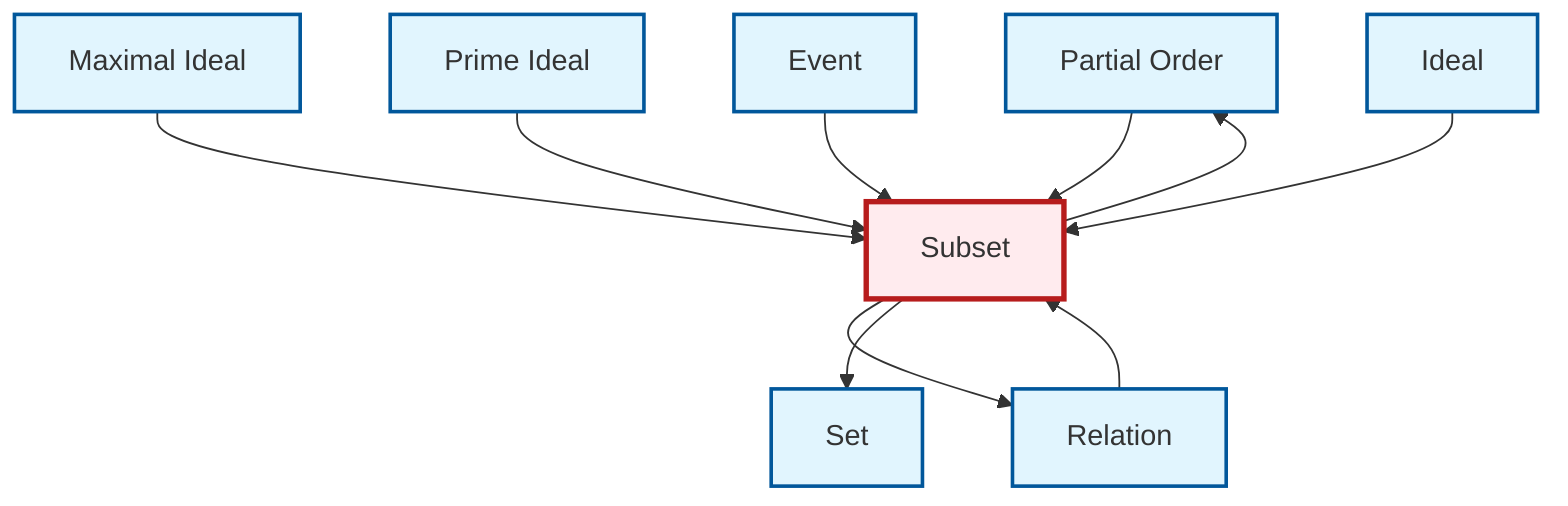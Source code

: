 graph TD
    classDef definition fill:#e1f5fe,stroke:#01579b,stroke-width:2px
    classDef theorem fill:#f3e5f5,stroke:#4a148c,stroke-width:2px
    classDef axiom fill:#fff3e0,stroke:#e65100,stroke-width:2px
    classDef example fill:#e8f5e9,stroke:#1b5e20,stroke-width:2px
    classDef current fill:#ffebee,stroke:#b71c1c,stroke-width:3px
    def-partial-order["Partial Order"]:::definition
    def-maximal-ideal["Maximal Ideal"]:::definition
    def-event["Event"]:::definition
    def-subset["Subset"]:::definition
    def-set["Set"]:::definition
    def-prime-ideal["Prime Ideal"]:::definition
    def-ideal["Ideal"]:::definition
    def-relation["Relation"]:::definition
    def-subset --> def-relation
    def-maximal-ideal --> def-subset
    def-subset --> def-partial-order
    def-prime-ideal --> def-subset
    def-partial-order --> def-subset
    def-subset --> def-set
    def-event --> def-subset
    def-ideal --> def-subset
    def-relation --> def-subset
    class def-subset current
